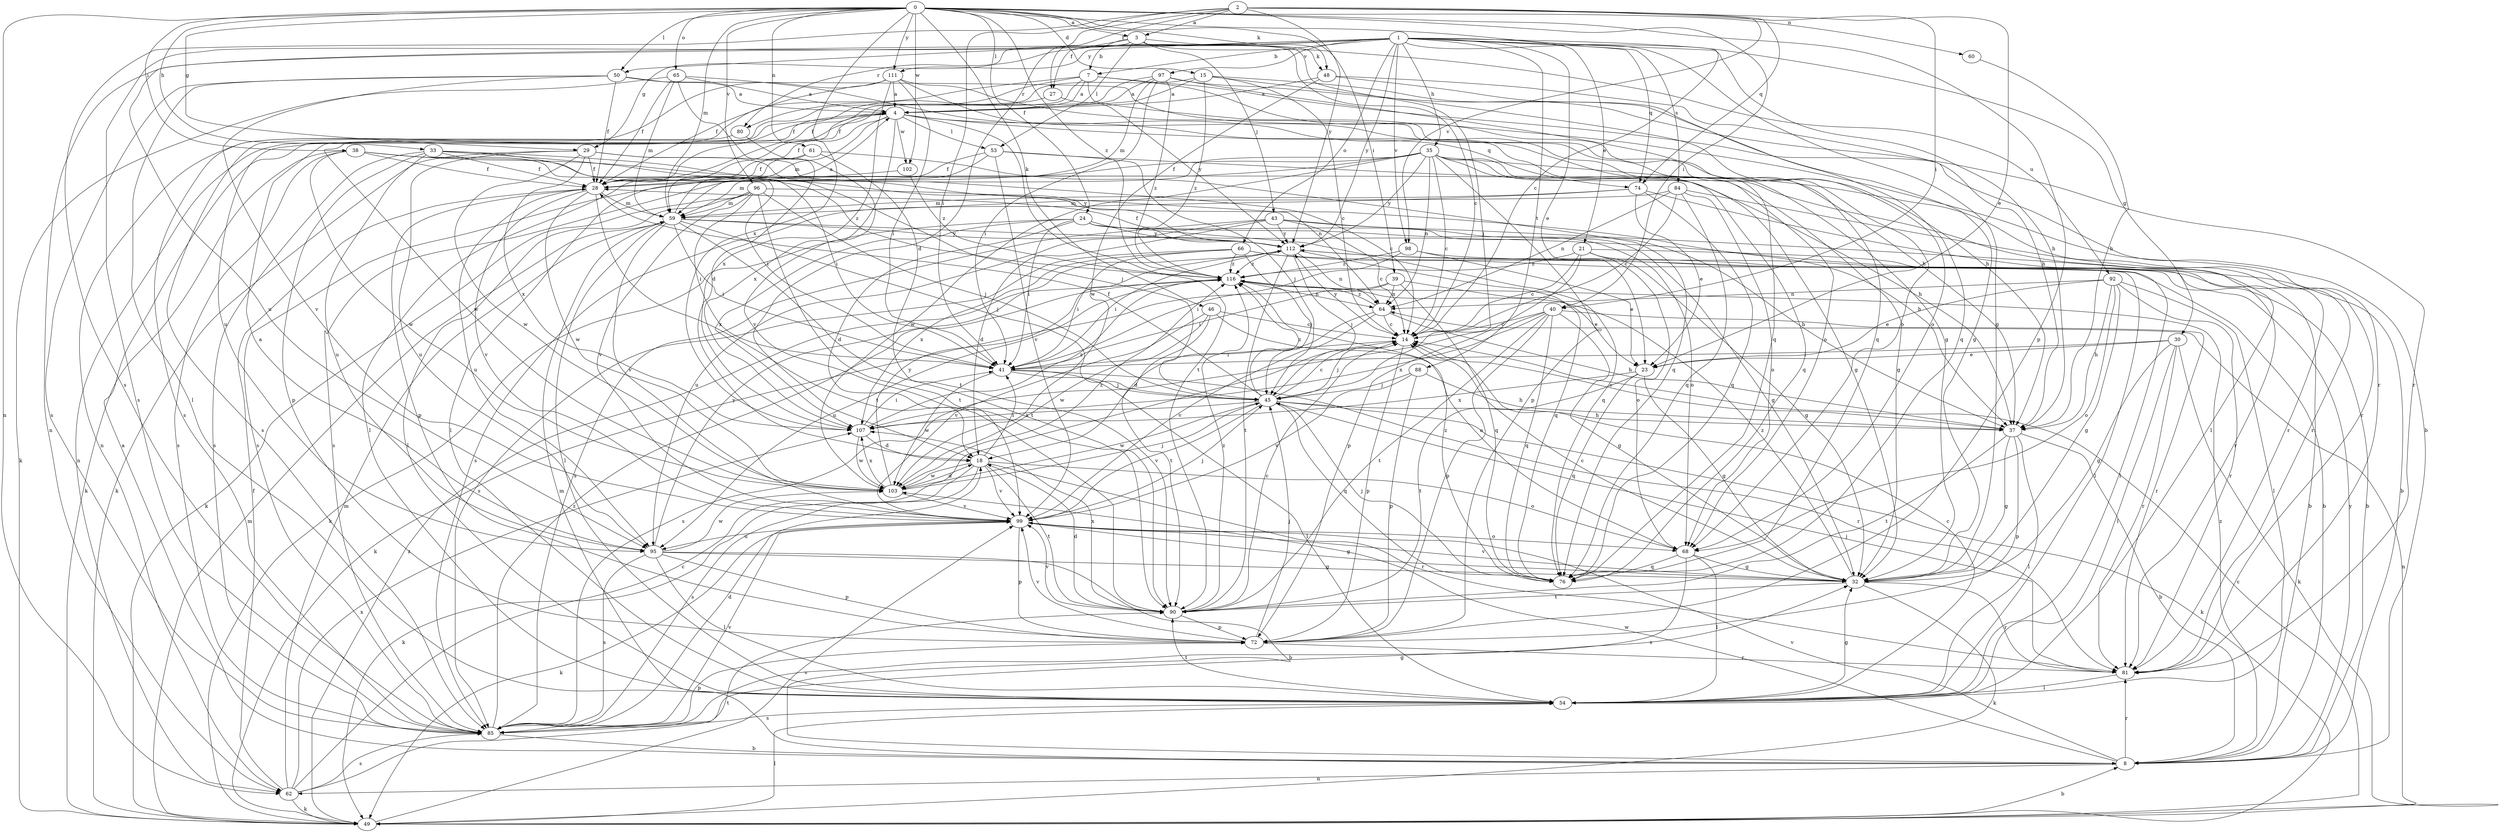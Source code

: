 strict digraph  {
0;
1;
2;
3;
4;
7;
8;
14;
15;
18;
21;
23;
24;
27;
28;
29;
30;
32;
33;
35;
37;
38;
39;
40;
41;
43;
45;
46;
48;
49;
50;
53;
54;
59;
60;
61;
62;
64;
65;
66;
68;
72;
74;
76;
80;
81;
84;
85;
88;
90;
92;
95;
96;
97;
98;
99;
102;
103;
107;
111;
112;
116;
0 -> 3  [label=a];
0 -> 14  [label=c];
0 -> 15  [label=d];
0 -> 24  [label=f];
0 -> 29  [label=g];
0 -> 33  [label=h];
0 -> 38  [label=i];
0 -> 39  [label=i];
0 -> 40  [label=i];
0 -> 46  [label=k];
0 -> 48  [label=k];
0 -> 50  [label=l];
0 -> 59  [label=m];
0 -> 60  [label=n];
0 -> 61  [label=n];
0 -> 62  [label=n];
0 -> 65  [label=o];
0 -> 72  [label=p];
0 -> 96  [label=v];
0 -> 102  [label=w];
0 -> 107  [label=x];
0 -> 111  [label=y];
0 -> 116  [label=z];
1 -> 7  [label=b];
1 -> 21  [label=e];
1 -> 23  [label=e];
1 -> 29  [label=g];
1 -> 30  [label=g];
1 -> 32  [label=g];
1 -> 35  [label=h];
1 -> 37  [label=h];
1 -> 50  [label=l];
1 -> 62  [label=n];
1 -> 66  [label=o];
1 -> 74  [label=q];
1 -> 80  [label=r];
1 -> 84  [label=s];
1 -> 88  [label=t];
1 -> 97  [label=v];
1 -> 98  [label=v];
1 -> 111  [label=y];
1 -> 112  [label=y];
2 -> 3  [label=a];
2 -> 18  [label=d];
2 -> 23  [label=e];
2 -> 27  [label=f];
2 -> 40  [label=i];
2 -> 41  [label=i];
2 -> 74  [label=q];
2 -> 85  [label=s];
2 -> 98  [label=v];
2 -> 112  [label=y];
3 -> 7  [label=b];
3 -> 14  [label=c];
3 -> 27  [label=f];
3 -> 43  [label=j];
3 -> 45  [label=j];
3 -> 48  [label=k];
3 -> 53  [label=l];
3 -> 85  [label=s];
3 -> 92  [label=u];
3 -> 95  [label=u];
4 -> 28  [label=f];
4 -> 53  [label=l];
4 -> 59  [label=m];
4 -> 62  [label=n];
4 -> 68  [label=o];
4 -> 74  [label=q];
4 -> 90  [label=t];
4 -> 102  [label=w];
4 -> 103  [label=w];
4 -> 107  [label=x];
7 -> 4  [label=a];
7 -> 8  [label=b];
7 -> 28  [label=f];
7 -> 37  [label=h];
7 -> 62  [label=n];
7 -> 68  [label=o];
7 -> 80  [label=r];
8 -> 4  [label=a];
8 -> 59  [label=m];
8 -> 62  [label=n];
8 -> 81  [label=r];
8 -> 99  [label=v];
8 -> 103  [label=w];
8 -> 112  [label=y];
8 -> 116  [label=z];
14 -> 41  [label=i];
14 -> 45  [label=j];
14 -> 72  [label=p];
14 -> 112  [label=y];
15 -> 4  [label=a];
15 -> 14  [label=c];
15 -> 32  [label=g];
15 -> 68  [label=o];
15 -> 95  [label=u];
15 -> 116  [label=z];
18 -> 41  [label=i];
18 -> 49  [label=k];
18 -> 68  [label=o];
18 -> 81  [label=r];
18 -> 85  [label=s];
18 -> 90  [label=t];
18 -> 99  [label=v];
18 -> 103  [label=w];
21 -> 8  [label=b];
21 -> 14  [label=c];
21 -> 32  [label=g];
21 -> 68  [label=o];
21 -> 72  [label=p];
21 -> 116  [label=z];
23 -> 32  [label=g];
23 -> 76  [label=q];
23 -> 90  [label=t];
23 -> 107  [label=x];
24 -> 18  [label=d];
24 -> 32  [label=g];
24 -> 41  [label=i];
24 -> 49  [label=k];
24 -> 68  [label=o];
24 -> 76  [label=q];
24 -> 107  [label=x];
24 -> 112  [label=y];
27 -> 28  [label=f];
27 -> 112  [label=y];
28 -> 59  [label=m];
28 -> 72  [label=p];
28 -> 90  [label=t];
28 -> 95  [label=u];
28 -> 99  [label=v];
28 -> 103  [label=w];
29 -> 14  [label=c];
29 -> 28  [label=f];
29 -> 45  [label=j];
29 -> 49  [label=k];
29 -> 95  [label=u];
29 -> 103  [label=w];
29 -> 107  [label=x];
30 -> 23  [label=e];
30 -> 32  [label=g];
30 -> 41  [label=i];
30 -> 49  [label=k];
30 -> 54  [label=l];
30 -> 81  [label=r];
32 -> 14  [label=c];
32 -> 49  [label=k];
32 -> 81  [label=r];
32 -> 90  [label=t];
32 -> 99  [label=v];
32 -> 116  [label=z];
33 -> 28  [label=f];
33 -> 41  [label=i];
33 -> 64  [label=n];
33 -> 72  [label=p];
33 -> 85  [label=s];
33 -> 95  [label=u];
33 -> 112  [label=y];
35 -> 14  [label=c];
35 -> 28  [label=f];
35 -> 32  [label=g];
35 -> 54  [label=l];
35 -> 59  [label=m];
35 -> 64  [label=n];
35 -> 72  [label=p];
35 -> 76  [label=q];
35 -> 81  [label=r];
35 -> 85  [label=s];
35 -> 103  [label=w];
35 -> 112  [label=y];
37 -> 8  [label=b];
37 -> 14  [label=c];
37 -> 32  [label=g];
37 -> 54  [label=l];
37 -> 72  [label=p];
37 -> 90  [label=t];
38 -> 28  [label=f];
38 -> 37  [label=h];
38 -> 41  [label=i];
38 -> 49  [label=k];
38 -> 85  [label=s];
38 -> 103  [label=w];
38 -> 116  [label=z];
39 -> 23  [label=e];
39 -> 41  [label=i];
39 -> 49  [label=k];
39 -> 64  [label=n];
39 -> 76  [label=q];
40 -> 14  [label=c];
40 -> 32  [label=g];
40 -> 72  [label=p];
40 -> 76  [label=q];
40 -> 81  [label=r];
40 -> 85  [label=s];
40 -> 90  [label=t];
40 -> 107  [label=x];
41 -> 45  [label=j];
41 -> 54  [label=l];
41 -> 81  [label=r];
41 -> 103  [label=w];
43 -> 8  [label=b];
43 -> 14  [label=c];
43 -> 18  [label=d];
43 -> 37  [label=h];
43 -> 85  [label=s];
43 -> 95  [label=u];
43 -> 112  [label=y];
45 -> 14  [label=c];
45 -> 28  [label=f];
45 -> 37  [label=h];
45 -> 49  [label=k];
45 -> 76  [label=q];
45 -> 99  [label=v];
45 -> 103  [label=w];
45 -> 107  [label=x];
45 -> 116  [label=z];
46 -> 14  [label=c];
46 -> 68  [label=o];
46 -> 90  [label=t];
46 -> 99  [label=v];
46 -> 103  [label=w];
48 -> 4  [label=a];
48 -> 37  [label=h];
48 -> 76  [label=q];
48 -> 103  [label=w];
49 -> 8  [label=b];
49 -> 14  [label=c];
49 -> 54  [label=l];
49 -> 59  [label=m];
49 -> 64  [label=n];
49 -> 99  [label=v];
49 -> 116  [label=z];
50 -> 4  [label=a];
50 -> 28  [label=f];
50 -> 54  [label=l];
50 -> 81  [label=r];
50 -> 85  [label=s];
50 -> 99  [label=v];
53 -> 28  [label=f];
53 -> 32  [label=g];
53 -> 45  [label=j];
53 -> 85  [label=s];
53 -> 99  [label=v];
54 -> 14  [label=c];
54 -> 32  [label=g];
54 -> 85  [label=s];
54 -> 90  [label=t];
59 -> 4  [label=a];
59 -> 41  [label=i];
59 -> 45  [label=j];
59 -> 54  [label=l];
59 -> 81  [label=r];
59 -> 90  [label=t];
59 -> 99  [label=v];
59 -> 112  [label=y];
60 -> 37  [label=h];
61 -> 28  [label=f];
61 -> 54  [label=l];
61 -> 76  [label=q];
61 -> 90  [label=t];
62 -> 14  [label=c];
62 -> 28  [label=f];
62 -> 49  [label=k];
62 -> 59  [label=m];
62 -> 85  [label=s];
62 -> 90  [label=t];
62 -> 107  [label=x];
64 -> 14  [label=c];
64 -> 18  [label=d];
64 -> 37  [label=h];
64 -> 99  [label=v];
64 -> 116  [label=z];
65 -> 4  [label=a];
65 -> 18  [label=d];
65 -> 28  [label=f];
65 -> 49  [label=k];
65 -> 59  [label=m];
65 -> 76  [label=q];
66 -> 8  [label=b];
66 -> 41  [label=i];
66 -> 45  [label=j];
66 -> 54  [label=l];
66 -> 85  [label=s];
66 -> 107  [label=x];
66 -> 116  [label=z];
68 -> 32  [label=g];
68 -> 54  [label=l];
68 -> 76  [label=q];
68 -> 85  [label=s];
72 -> 45  [label=j];
72 -> 81  [label=r];
72 -> 99  [label=v];
74 -> 23  [label=e];
74 -> 59  [label=m];
74 -> 76  [label=q];
74 -> 81  [label=r];
74 -> 85  [label=s];
76 -> 45  [label=j];
76 -> 116  [label=z];
80 -> 85  [label=s];
80 -> 99  [label=v];
81 -> 45  [label=j];
81 -> 54  [label=l];
84 -> 14  [label=c];
84 -> 59  [label=m];
84 -> 64  [label=n];
84 -> 68  [label=o];
84 -> 76  [label=q];
84 -> 81  [label=r];
85 -> 8  [label=b];
85 -> 18  [label=d];
85 -> 32  [label=g];
85 -> 72  [label=p];
85 -> 99  [label=v];
85 -> 116  [label=z];
88 -> 37  [label=h];
88 -> 45  [label=j];
88 -> 72  [label=p];
88 -> 99  [label=v];
90 -> 14  [label=c];
90 -> 18  [label=d];
90 -> 72  [label=p];
90 -> 99  [label=v];
90 -> 107  [label=x];
90 -> 116  [label=z];
92 -> 23  [label=e];
92 -> 32  [label=g];
92 -> 37  [label=h];
92 -> 54  [label=l];
92 -> 64  [label=n];
92 -> 68  [label=o];
92 -> 81  [label=r];
95 -> 4  [label=a];
95 -> 8  [label=b];
95 -> 32  [label=g];
95 -> 54  [label=l];
95 -> 72  [label=p];
95 -> 85  [label=s];
95 -> 103  [label=w];
95 -> 112  [label=y];
96 -> 37  [label=h];
96 -> 41  [label=i];
96 -> 45  [label=j];
96 -> 49  [label=k];
96 -> 54  [label=l];
96 -> 59  [label=m];
96 -> 90  [label=t];
96 -> 99  [label=v];
97 -> 4  [label=a];
97 -> 28  [label=f];
97 -> 41  [label=i];
97 -> 59  [label=m];
97 -> 76  [label=q];
97 -> 81  [label=r];
97 -> 116  [label=z];
98 -> 8  [label=b];
98 -> 23  [label=e];
98 -> 41  [label=i];
98 -> 116  [label=z];
99 -> 32  [label=g];
99 -> 45  [label=j];
99 -> 49  [label=k];
99 -> 68  [label=o];
99 -> 72  [label=p];
99 -> 95  [label=u];
102 -> 54  [label=l];
102 -> 116  [label=z];
103 -> 18  [label=d];
103 -> 45  [label=j];
103 -> 99  [label=v];
103 -> 107  [label=x];
103 -> 112  [label=y];
103 -> 116  [label=z];
107 -> 18  [label=d];
107 -> 41  [label=i];
107 -> 103  [label=w];
107 -> 116  [label=z];
111 -> 4  [label=a];
111 -> 28  [label=f];
111 -> 32  [label=g];
111 -> 37  [label=h];
111 -> 41  [label=i];
111 -> 85  [label=s];
111 -> 107  [label=x];
112 -> 28  [label=f];
112 -> 41  [label=i];
112 -> 45  [label=j];
112 -> 54  [label=l];
112 -> 64  [label=n];
112 -> 76  [label=q];
112 -> 90  [label=t];
112 -> 116  [label=z];
116 -> 64  [label=n];
116 -> 95  [label=u];
}
